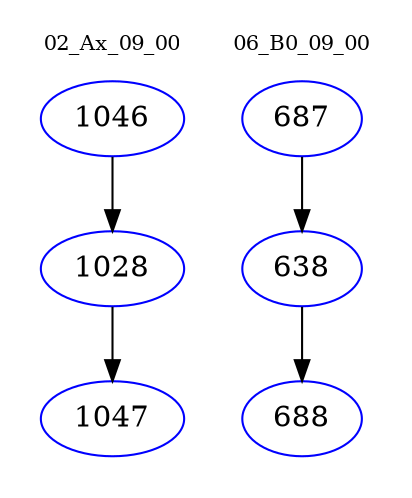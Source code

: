 digraph{
subgraph cluster_0 {
color = white
label = "02_Ax_09_00";
fontsize=10;
T0_1046 [label="1046", color="blue"]
T0_1046 -> T0_1028 [color="black"]
T0_1028 [label="1028", color="blue"]
T0_1028 -> T0_1047 [color="black"]
T0_1047 [label="1047", color="blue"]
}
subgraph cluster_1 {
color = white
label = "06_B0_09_00";
fontsize=10;
T1_687 [label="687", color="blue"]
T1_687 -> T1_638 [color="black"]
T1_638 [label="638", color="blue"]
T1_638 -> T1_688 [color="black"]
T1_688 [label="688", color="blue"]
}
}
